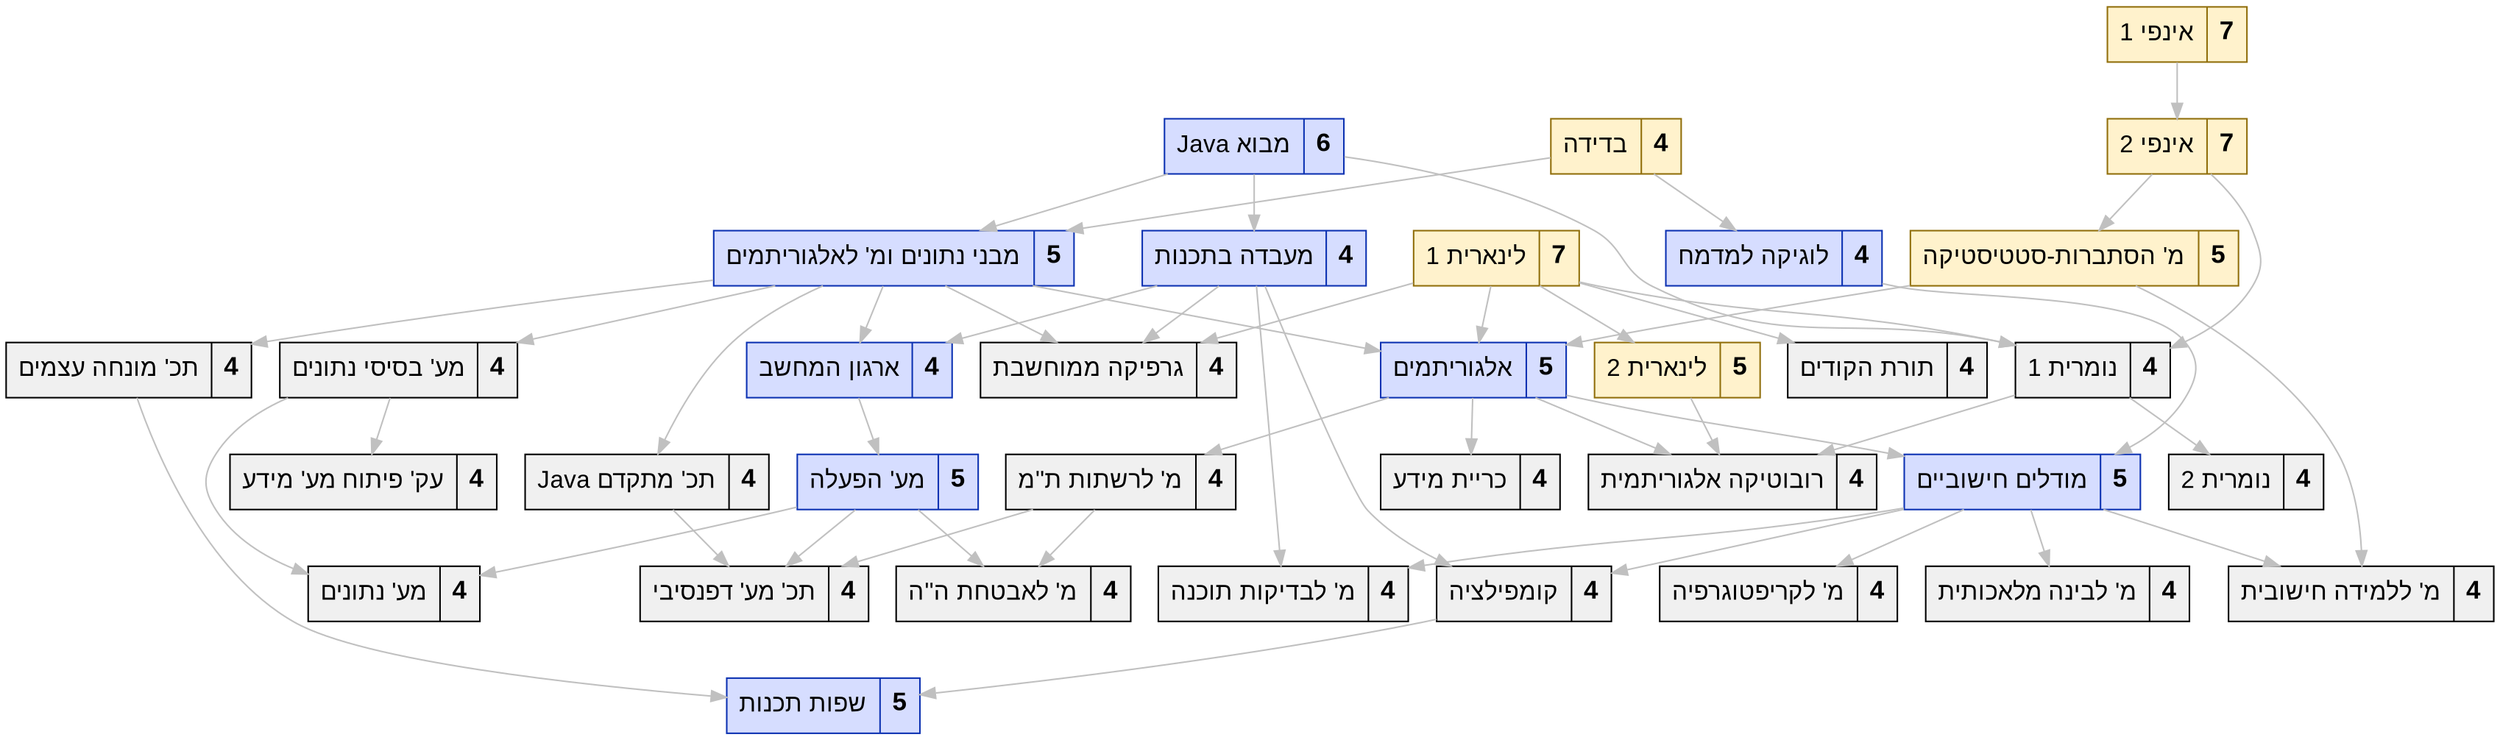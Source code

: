 digraph CS_Course_Dependencies {
    rankdir=TD;
    node [shape=box, style="filled",fontname="Arial" , fontsize=16];
    edge [color="gray", penwidth=1];

    // Math courses
    node [fillcolor="#FFF2CC", color="#916f0c", shape=record];
    "20476" [tooltip="20476" label=<בדידה| <font POINT-SIZE="17"><b>4</b></font>>, URL="https://www.openu.ac.il/courses/20476.htm"];
    "20474" [tooltip="20474" label=<אינפי 1| <font POINT-SIZE="17"><b>7</b></font>>, URL="https://www.openu.ac.il/courses/20474.htm"];
    "20475" [tooltip="20475" label=<אינפי 2| <font POINT-SIZE="17"><b>7</b></font>>, URL="https://www.openu.ac.il/courses/20475.htm"];
    "20109" [tooltip="20109" label=<לינארית 1| <font POINT-SIZE="17"><b>7</b></font>>, URL="https://www.openu.ac.il/courses/20109.htm"];
    "20229" [tooltip="20229" label=<לינארית 2| <font POINT-SIZE="17"><b>5</b></font>>, URL="https://www.openu.ac.il/courses/20229.htm"];
    "20425" [tooltip="20425" label=<מ' הסתברות-סטטיסטיקה| <font POINT-SIZE="17"><b>5</b></font>>, URL="https://www.openu.ac.il/courses/20425.htm"];

    // Cs courses
    node [fillcolor="#d6ddff", color="#0D32B2", shape=record];
    "20407" [tooltip="20407" label=<מבני נתונים ומ' לאלגוריתמים| <font POINT-SIZE="17"><b>5</b></font>>, URL="https://www.openu.ac.il/courses/20407.htm"];
    "20905" [tooltip="20905" label=<שפות תכנות| <font POINT-SIZE="17"><b>5</b></font>>, URL="https://www.openu.ac.il/courses/20905.htm"];
    "20471" [tooltip="20471" label=<ארגון המחשב| <font POINT-SIZE="17"><b>4</b></font>>, URL="https://www.openu.ac.il/courses/20471.htm"];
    "20441" [tooltip="20441" label=<מבוא Java| <font POINT-SIZE="17"><b>6</b></font>>, URL="https://www.openu.ac.il/courses/20441.htm"];
    "20465" [tooltip="20465" label=<מעבדה בתכנות| <font POINT-SIZE="17"><b>4</b></font>>, URL="https://www.openu.ac.il/courses/20465.htm"];
    "20417" [tooltip="20417" label=<אלגוריתמים| <font POINT-SIZE="17"><b>5</b></font>>, URL="https://www.openu.ac.il/courses/20417.htm"];
    "20604" [tooltip="20604" label=<מודלים חישוביים| <font POINT-SIZE="17"><b>5</b></font>>, URL="https://www.openu.ac.il/courses/20604.htm"];
    "20466" [tooltip="20466" label=<לוגיקה למדמח| <font POINT-SIZE="17"><b>4</b></font>>, URL="https://www.openu.ac.il/courses/20466.htm"];
    "20594" [tooltip="20594" label=<מע' הפעלה| <font POINT-SIZE="17"><b>5</b></font>>, URL="https://www.openu.ac.il/courses/20594.htm"];

    // Elective courses
    node [fillcolor="#f0f0f0", color="black", shape=record];
    "20940" [tooltip="20940" label=<מ' לאבטחת ה''ה| <font POINT-SIZE="17"><b>4</b></font>>, URL="https://www.openu.ac.il/courses/20940.htm"];
    "20595" [tooltip="20595" label=<כריית מידע| <font POINT-SIZE="17"><b>4</b></font>>, URL="https://www.openu.ac.il/courses/20595.htm"];
    "20946" [tooltip="20946" label=<מ' לבדיקות תוכנה| <font POINT-SIZE="17"><b>4</b></font>>, URL="https://www.openu.ac.il/courses/20946.htm"];
    "20296" [tooltip="20296" label=<תורת הקודים| <font POINT-SIZE="17"><b>4</b></font>>, URL="https://www.openu.ac.il/courses/20296.htm"];
    "20551" [tooltip="20551" label=<מ' לבינה מלאכותית| <font POINT-SIZE="17"><b>4</b></font>>, URL="https://www.openu.ac.il/courses/20551.htm"];
    "20942" [tooltip="20942" label=<מ' ללמידה חישובית| <font POINT-SIZE="17"><b>4</b></font>>, URL="https://www.openu.ac.il/courses/20942.htm"];
    "20277" [tooltip="20277" label=<מע' בסיסי נתונים| <font POINT-SIZE="17"><b>4</b></font>>, URL="https://www.openu.ac.il/courses/20277.htm"];
    "20582" [tooltip="20582" label=<מ' לרשתות ת''מ| <font POINT-SIZE="17"><b>4</b></font>>, URL="https://www.openu.ac.il/courses/20582.htm"];
    "20944" [tooltip="20944" label=<רובוטיקה אלגוריתמית| <font POINT-SIZE="17"><b>4</b></font>>, URL="https://www.openu.ac.il/courses/20944.htm"];
    "20554" [tooltip="20554" label=<תכ' מתקדם Java| <font POINT-SIZE="17"><b>4</b></font>>, URL="https://www.openu.ac.il/courses/20554.htm"];
    "20462" [tooltip="20462" label=<נומרית 1| <font POINT-SIZE="17"><b>4</b></font>>, URL="https://www.openu.ac.il/courses/20462.htm"];
    "20900" [tooltip="20900" label=<נומרית 2| <font POINT-SIZE="17"><b>4</b></font>>, URL="https://www.openu.ac.il/courses/20900.htm"];
    "20937" [tooltip="20937" label=<תכ' מע' דפנסיבי| <font POINT-SIZE="17"><b>4</b></font>>, URL="https://www.openu.ac.il/courses/20937.htm"];
    "20562" [tooltip="20562" label=<גרפיקה ממוחשבת| <font POINT-SIZE="17"><b>4</b></font>>, URL="https://www.openu.ac.il/courses/20562.htm"];
    "20580" [tooltip="20580" label=<מ' לקריפטוגרפיה| <font POINT-SIZE="17"><b>4</b></font>>, URL="https://www.openu.ac.il/courses/20580.htm"];
    "20436" [tooltip="20436" label=<עק' פיתוח מע' מידע| <font POINT-SIZE="17"><b>4</b></font>>, URL="https://www.openu.ac.il/courses/20436.htm"];
    "20906" [tooltip="20906" label=<תכ' מונחה עצמים| <font POINT-SIZE="17"><b>4</b></font>>, URL="https://www.openu.ac.il/courses/20906.htm"];
    "20364" [tooltip="20364" label=<קומפילציה| <font POINT-SIZE="17"><b>4</b></font>>, URL="https://www.openu.ac.il/courses/20364.htm"];
    "20574" [tooltip="20574" label=<מע' נתונים| <font POINT-SIZE="17"><b>4</b></font>>, URL="https://www.openu.ac.il/courses/20574.htm"];
    "20441" -> "20407";
    "20465" -> "20471";
    "20441" -> "20465";
    "20594" -> "20940";
    "20474" -> "20475";
    "20475" -> "20425";
    "20466" -> "20604";
    "20476" -> "20466";
    "20407" -> "20277";
    "20604" -> "20942";
    "20471" -> "20594";
    "20109" -> "20296";
    "20109" -> "20229";
    "20425" -> "20417";
    "20109" -> "20417";
    "20407" -> "20417";
    "20417" -> "20604";
    "20417" -> "20595";
    "20582" -> "20940";
    "20604" -> "20551";
    "20417" -> "20582";
    "20476" -> "20407";
    "20465" -> "20946";
    "20465" -> "20364";
    "20407" -> "20471";
    "20604" -> "20946";
    "20417" -> "20944";
    "20277" -> "20436";
    "20594" -> "20574";
    "20441" -> "20462";
    "20475" -> "20462";
    "20109" -> "20462";
    "20407" -> "20554";
    "20594" -> "20937";
    "20582" -> "20937";
    "20109" -> "20562";
    "20465" -> "20562";
    "20407" -> "20562";
    "20604" -> "20580";
    "20554" -> "20937";
    "20407" -> "20906";
    "20604" -> "20364";
    "20277" -> "20574";
    "20425" -> "20942";
    "20462" -> "20900";
    "20462" -> "20944";
    "20906" -> "20905";
    "20364" -> "20905";
    "20229" -> "20944";
}